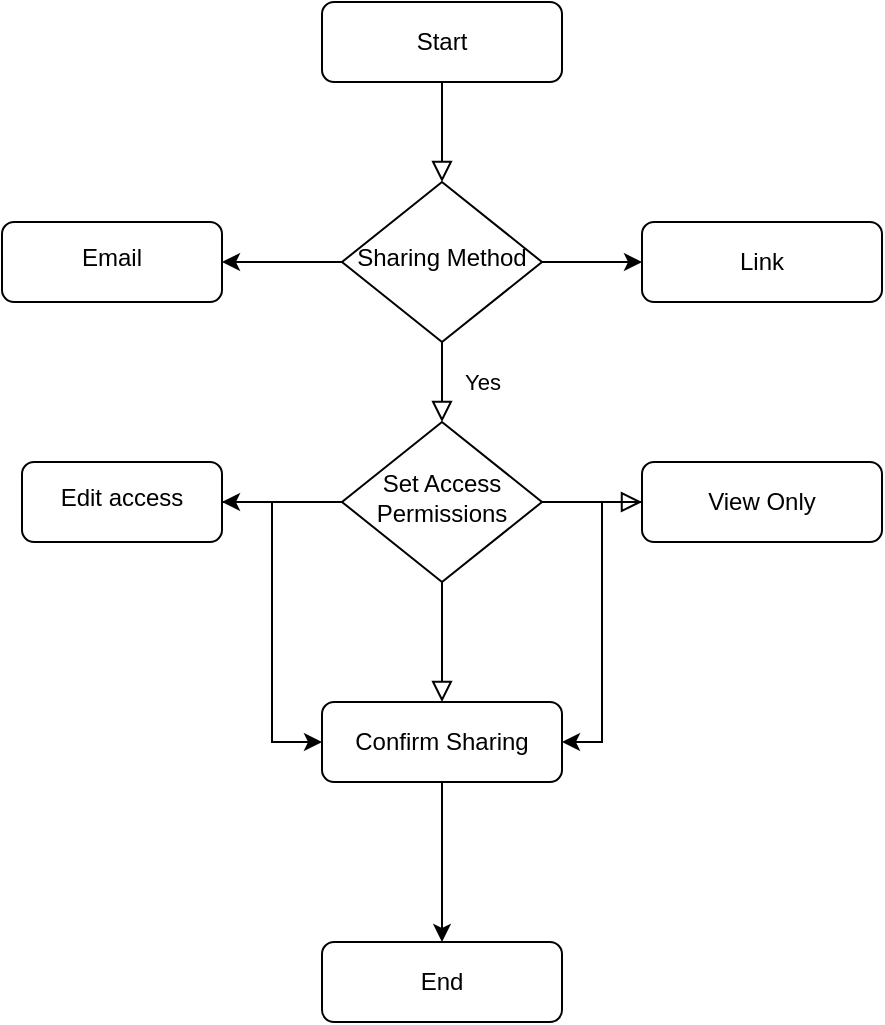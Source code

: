 <mxfile version="24.7.17">
  <diagram name="Page-1" id="q1b_JHHjNslK58RZWULy">
    <mxGraphModel dx="880" dy="444" grid="1" gridSize="10" guides="1" tooltips="1" connect="1" arrows="1" fold="1" page="1" pageScale="1" pageWidth="850" pageHeight="1100" math="0" shadow="0">
      <root>
        <mxCell id="0" />
        <mxCell id="1" parent="0" />
        <mxCell id="xRo65ol97sw3r6WJ2gIU-1" value="" style="rounded=0;html=1;jettySize=auto;orthogonalLoop=1;fontSize=11;endArrow=block;endFill=0;endSize=8;strokeWidth=1;shadow=0;labelBackgroundColor=none;edgeStyle=orthogonalEdgeStyle;" edge="1" parent="1" source="xRo65ol97sw3r6WJ2gIU-2" target="xRo65ol97sw3r6WJ2gIU-6">
          <mxGeometry relative="1" as="geometry" />
        </mxCell>
        <mxCell id="xRo65ol97sw3r6WJ2gIU-2" value="Start" style="rounded=1;whiteSpace=wrap;html=1;fontSize=12;glass=0;strokeWidth=1;shadow=0;" vertex="1" parent="1">
          <mxGeometry x="160" y="80" width="120" height="40" as="geometry" />
        </mxCell>
        <mxCell id="xRo65ol97sw3r6WJ2gIU-3" value="Yes" style="rounded=0;html=1;jettySize=auto;orthogonalLoop=1;fontSize=11;endArrow=block;endFill=0;endSize=8;strokeWidth=1;shadow=0;labelBackgroundColor=none;edgeStyle=orthogonalEdgeStyle;" edge="1" parent="1" source="xRo65ol97sw3r6WJ2gIU-6" target="xRo65ol97sw3r6WJ2gIU-11">
          <mxGeometry y="20" relative="1" as="geometry">
            <mxPoint as="offset" />
          </mxGeometry>
        </mxCell>
        <mxCell id="xRo65ol97sw3r6WJ2gIU-4" value="" style="edgeStyle=orthogonalEdgeStyle;rounded=0;orthogonalLoop=1;jettySize=auto;html=1;" edge="1" parent="1" source="xRo65ol97sw3r6WJ2gIU-6">
          <mxGeometry relative="1" as="geometry">
            <mxPoint x="110" y="210" as="targetPoint" />
          </mxGeometry>
        </mxCell>
        <mxCell id="xRo65ol97sw3r6WJ2gIU-5" value="" style="edgeStyle=orthogonalEdgeStyle;rounded=0;orthogonalLoop=1;jettySize=auto;html=1;" edge="1" parent="1" source="xRo65ol97sw3r6WJ2gIU-6" target="xRo65ol97sw3r6WJ2gIU-7">
          <mxGeometry relative="1" as="geometry" />
        </mxCell>
        <mxCell id="xRo65ol97sw3r6WJ2gIU-6" value="Sharing Method" style="rhombus;whiteSpace=wrap;html=1;shadow=0;fontFamily=Helvetica;fontSize=12;align=center;strokeWidth=1;spacing=6;spacingTop=-4;" vertex="1" parent="1">
          <mxGeometry x="170" y="170" width="100" height="80" as="geometry" />
        </mxCell>
        <mxCell id="xRo65ol97sw3r6WJ2gIU-7" value="Link" style="rounded=1;whiteSpace=wrap;html=1;fontSize=12;glass=0;strokeWidth=1;shadow=0;" vertex="1" parent="1">
          <mxGeometry x="320" y="190" width="120" height="40" as="geometry" />
        </mxCell>
        <mxCell id="xRo65ol97sw3r6WJ2gIU-8" value="" style="rounded=0;html=1;jettySize=auto;orthogonalLoop=1;fontSize=11;endArrow=block;endFill=0;endSize=8;strokeWidth=1;shadow=0;labelBackgroundColor=none;edgeStyle=orthogonalEdgeStyle;" edge="1" parent="1" source="xRo65ol97sw3r6WJ2gIU-11" target="xRo65ol97sw3r6WJ2gIU-13">
          <mxGeometry x="0.333" y="20" relative="1" as="geometry">
            <mxPoint as="offset" />
          </mxGeometry>
        </mxCell>
        <mxCell id="xRo65ol97sw3r6WJ2gIU-9" value="" style="edgeStyle=orthogonalEdgeStyle;rounded=0;html=1;jettySize=auto;orthogonalLoop=1;fontSize=11;endArrow=block;endFill=0;endSize=8;strokeWidth=1;shadow=0;labelBackgroundColor=none;" edge="1" parent="1" source="xRo65ol97sw3r6WJ2gIU-11" target="xRo65ol97sw3r6WJ2gIU-15">
          <mxGeometry y="10" relative="1" as="geometry">
            <mxPoint as="offset" />
          </mxGeometry>
        </mxCell>
        <mxCell id="xRo65ol97sw3r6WJ2gIU-10" value="" style="edgeStyle=orthogonalEdgeStyle;rounded=0;orthogonalLoop=1;jettySize=auto;html=1;" edge="1" parent="1" source="xRo65ol97sw3r6WJ2gIU-11" target="xRo65ol97sw3r6WJ2gIU-18">
          <mxGeometry relative="1" as="geometry" />
        </mxCell>
        <mxCell id="xRo65ol97sw3r6WJ2gIU-11" value="Set Access Permissions" style="rhombus;whiteSpace=wrap;html=1;shadow=0;fontFamily=Helvetica;fontSize=12;align=center;strokeWidth=1;spacing=6;spacingTop=-4;" vertex="1" parent="1">
          <mxGeometry x="170" y="290" width="100" height="80" as="geometry" />
        </mxCell>
        <mxCell id="xRo65ol97sw3r6WJ2gIU-12" value="" style="edgeStyle=orthogonalEdgeStyle;rounded=0;orthogonalLoop=1;jettySize=auto;html=1;" edge="1" parent="1" source="xRo65ol97sw3r6WJ2gIU-13" target="xRo65ol97sw3r6WJ2gIU-20">
          <mxGeometry relative="1" as="geometry" />
        </mxCell>
        <mxCell id="xRo65ol97sw3r6WJ2gIU-13" value="Confirm Sharing" style="rounded=1;whiteSpace=wrap;html=1;fontSize=12;glass=0;strokeWidth=1;shadow=0;" vertex="1" parent="1">
          <mxGeometry x="160" y="430" width="120" height="40" as="geometry" />
        </mxCell>
        <mxCell id="xRo65ol97sw3r6WJ2gIU-14" style="edgeStyle=orthogonalEdgeStyle;rounded=0;orthogonalLoop=1;jettySize=auto;html=1;entryX=1;entryY=0.5;entryDx=0;entryDy=0;" edge="1" parent="1" source="xRo65ol97sw3r6WJ2gIU-15" target="xRo65ol97sw3r6WJ2gIU-13">
          <mxGeometry relative="1" as="geometry" />
        </mxCell>
        <mxCell id="xRo65ol97sw3r6WJ2gIU-15" value="View Only" style="rounded=1;whiteSpace=wrap;html=1;fontSize=12;glass=0;strokeWidth=1;shadow=0;" vertex="1" parent="1">
          <mxGeometry x="320" y="310" width="120" height="40" as="geometry" />
        </mxCell>
        <mxCell id="xRo65ol97sw3r6WJ2gIU-16" value="Email" style="rounded=1;whiteSpace=wrap;html=1;shadow=0;strokeWidth=1;spacing=6;spacingTop=-4;" vertex="1" parent="1">
          <mxGeometry y="190" width="110" height="40" as="geometry" />
        </mxCell>
        <mxCell id="xRo65ol97sw3r6WJ2gIU-17" style="edgeStyle=orthogonalEdgeStyle;rounded=0;orthogonalLoop=1;jettySize=auto;html=1;entryX=0;entryY=0.5;entryDx=0;entryDy=0;" edge="1" parent="1" source="xRo65ol97sw3r6WJ2gIU-18" target="xRo65ol97sw3r6WJ2gIU-13">
          <mxGeometry relative="1" as="geometry" />
        </mxCell>
        <mxCell id="xRo65ol97sw3r6WJ2gIU-18" value="Edit access" style="rounded=1;whiteSpace=wrap;html=1;shadow=0;strokeWidth=1;spacing=6;spacingTop=-4;" vertex="1" parent="1">
          <mxGeometry x="10" y="310" width="100" height="40" as="geometry" />
        </mxCell>
        <mxCell id="xRo65ol97sw3r6WJ2gIU-20" value="End" style="rounded=1;whiteSpace=wrap;html=1;fontSize=12;glass=0;strokeWidth=1;shadow=0;" vertex="1" parent="1">
          <mxGeometry x="160" y="550" width="120" height="40" as="geometry" />
        </mxCell>
      </root>
    </mxGraphModel>
  </diagram>
</mxfile>
